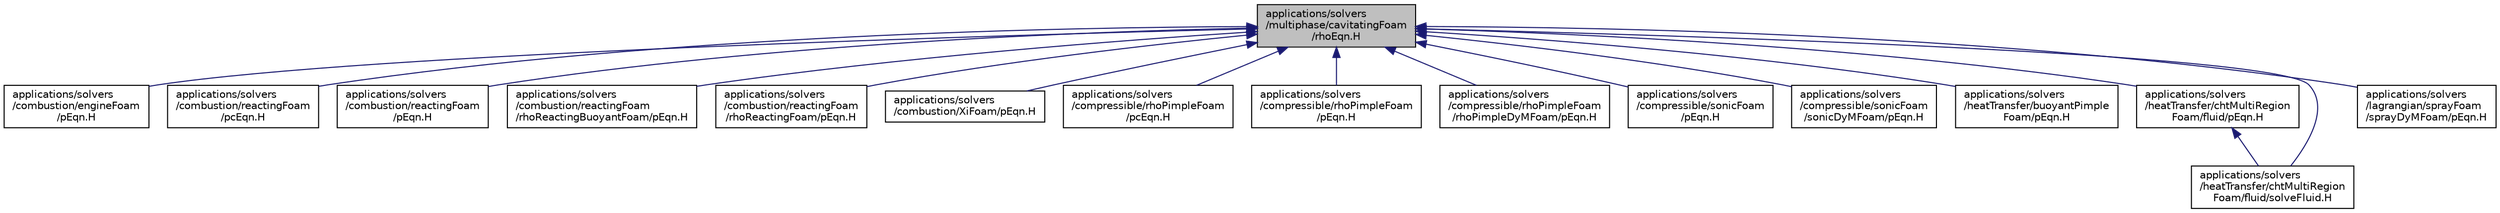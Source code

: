 digraph "applications/solvers/multiphase/cavitatingFoam/rhoEqn.H"
{
  bgcolor="transparent";
  edge [fontname="Helvetica",fontsize="10",labelfontname="Helvetica",labelfontsize="10"];
  node [fontname="Helvetica",fontsize="10",shape=record];
  Node1 [label="applications/solvers\l/multiphase/cavitatingFoam\l/rhoEqn.H",height=0.2,width=0.4,color="black", fillcolor="grey75", style="filled", fontcolor="black"];
  Node1 -> Node2 [dir="back",color="midnightblue",fontsize="10",style="solid",fontname="Helvetica"];
  Node2 [label="applications/solvers\l/combustion/engineFoam\l/pEqn.H",height=0.2,width=0.4,color="black",URL="$a39200.html"];
  Node1 -> Node3 [dir="back",color="midnightblue",fontsize="10",style="solid",fontname="Helvetica"];
  Node3 [label="applications/solvers\l/combustion/reactingFoam\l/pcEqn.H",height=0.2,width=0.4,color="black",URL="$a39629.html"];
  Node1 -> Node4 [dir="back",color="midnightblue",fontsize="10",style="solid",fontname="Helvetica"];
  Node4 [label="applications/solvers\l/combustion/reactingFoam\l/pEqn.H",height=0.2,width=0.4,color="black",URL="$a39209.html"];
  Node1 -> Node5 [dir="back",color="midnightblue",fontsize="10",style="solid",fontname="Helvetica"];
  Node5 [label="applications/solvers\l/combustion/reactingFoam\l/rhoReactingBuoyantFoam/pEqn.H",height=0.2,width=0.4,color="black",URL="$a39212.html"];
  Node1 -> Node6 [dir="back",color="midnightblue",fontsize="10",style="solid",fontname="Helvetica"];
  Node6 [label="applications/solvers\l/combustion/reactingFoam\l/rhoReactingFoam/pEqn.H",height=0.2,width=0.4,color="black",URL="$a39215.html"];
  Node1 -> Node7 [dir="back",color="midnightblue",fontsize="10",style="solid",fontname="Helvetica"];
  Node7 [label="applications/solvers\l/combustion/XiFoam/pEqn.H",height=0.2,width=0.4,color="black",URL="$a39218.html"];
  Node1 -> Node8 [dir="back",color="midnightblue",fontsize="10",style="solid",fontname="Helvetica"];
  Node8 [label="applications/solvers\l/compressible/rhoPimpleFoam\l/pcEqn.H",height=0.2,width=0.4,color="black",URL="$a39632.html"];
  Node1 -> Node9 [dir="back",color="midnightblue",fontsize="10",style="solid",fontname="Helvetica"];
  Node9 [label="applications/solvers\l/compressible/rhoPimpleFoam\l/pEqn.H",height=0.2,width=0.4,color="black",URL="$a39221.html"];
  Node1 -> Node10 [dir="back",color="midnightblue",fontsize="10",style="solid",fontname="Helvetica"];
  Node10 [label="applications/solvers\l/compressible/rhoPimpleFoam\l/rhoPimpleDyMFoam/pEqn.H",height=0.2,width=0.4,color="black",URL="$a39224.html"];
  Node1 -> Node11 [dir="back",color="midnightblue",fontsize="10",style="solid",fontname="Helvetica"];
  Node11 [label="applications/solvers\l/compressible/sonicFoam\l/pEqn.H",height=0.2,width=0.4,color="black",URL="$a39233.html"];
  Node1 -> Node12 [dir="back",color="midnightblue",fontsize="10",style="solid",fontname="Helvetica"];
  Node12 [label="applications/solvers\l/compressible/sonicFoam\l/sonicDyMFoam/pEqn.H",height=0.2,width=0.4,color="black",URL="$a39236.html"];
  Node1 -> Node13 [dir="back",color="midnightblue",fontsize="10",style="solid",fontname="Helvetica"];
  Node13 [label="applications/solvers\l/heatTransfer/buoyantPimple\lFoam/pEqn.H",height=0.2,width=0.4,color="black",URL="$a39245.html"];
  Node1 -> Node14 [dir="back",color="midnightblue",fontsize="10",style="solid",fontname="Helvetica"];
  Node14 [label="applications/solvers\l/heatTransfer/chtMultiRegion\lFoam/fluid/pEqn.H",height=0.2,width=0.4,color="black",URL="$a39254.html"];
  Node14 -> Node15 [dir="back",color="midnightblue",fontsize="10",style="solid",fontname="Helvetica"];
  Node15 [label="applications/solvers\l/heatTransfer/chtMultiRegion\lFoam/fluid/solveFluid.H",height=0.2,width=0.4,color="black",URL="$a39740.html"];
  Node1 -> Node15 [dir="back",color="midnightblue",fontsize="10",style="solid",fontname="Helvetica"];
  Node1 -> Node16 [dir="back",color="midnightblue",fontsize="10",style="solid",fontname="Helvetica"];
  Node16 [label="applications/solvers\l/lagrangian/sprayFoam\l/sprayDyMFoam/pEqn.H",height=0.2,width=0.4,color="black",URL="$a39296.html"];
}
